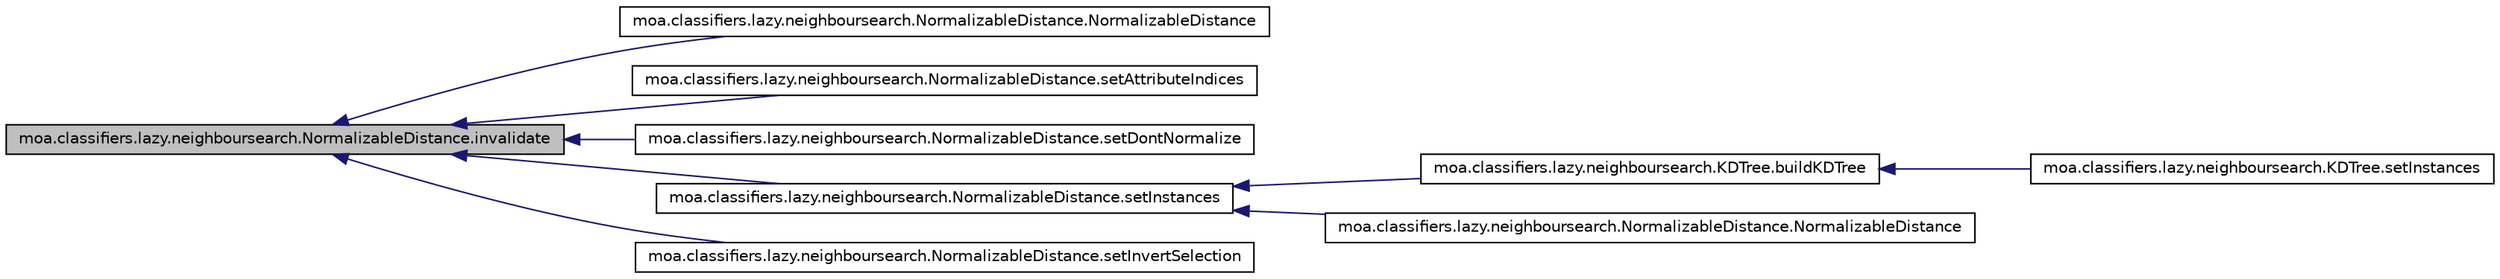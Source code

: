 digraph G
{
  edge [fontname="Helvetica",fontsize="10",labelfontname="Helvetica",labelfontsize="10"];
  node [fontname="Helvetica",fontsize="10",shape=record];
  rankdir=LR;
  Node1 [label="moa.classifiers.lazy.neighboursearch.NormalizableDistance.invalidate",height=0.2,width=0.4,color="black", fillcolor="grey75", style="filled" fontcolor="black"];
  Node1 -> Node2 [dir=back,color="midnightblue",fontsize="10",style="solid",fontname="Helvetica"];
  Node2 [label="moa.classifiers.lazy.neighboursearch.NormalizableDistance.NormalizableDistance",height=0.2,width=0.4,color="black", fillcolor="white", style="filled",URL="$classmoa_1_1classifiers_1_1lazy_1_1neighboursearch_1_1NormalizableDistance.html#aa2251ee7b2fb944cdc3986ed6ea45868",tooltip="Invalidates the distance function, Instances must be still set."];
  Node1 -> Node3 [dir=back,color="midnightblue",fontsize="10",style="solid",fontname="Helvetica"];
  Node3 [label="moa.classifiers.lazy.neighboursearch.NormalizableDistance.setAttributeIndices",height=0.2,width=0.4,color="black", fillcolor="white", style="filled",URL="$classmoa_1_1classifiers_1_1lazy_1_1neighboursearch_1_1NormalizableDistance.html#ab632cfc03ef6710298cf6fe5be3050a2",tooltip="Sets the range of attributes to use in the calculation of the distance."];
  Node1 -> Node4 [dir=back,color="midnightblue",fontsize="10",style="solid",fontname="Helvetica"];
  Node4 [label="moa.classifiers.lazy.neighboursearch.NormalizableDistance.setDontNormalize",height=0.2,width=0.4,color="black", fillcolor="white", style="filled",URL="$classmoa_1_1classifiers_1_1lazy_1_1neighboursearch_1_1NormalizableDistance.html#a0caafbf365c7f4e8a2157ef0008e3116",tooltip="Sets whether if the attribute values are to be normalized in distance calculation..."];
  Node1 -> Node5 [dir=back,color="midnightblue",fontsize="10",style="solid",fontname="Helvetica"];
  Node5 [label="moa.classifiers.lazy.neighboursearch.NormalizableDistance.setInstances",height=0.2,width=0.4,color="black", fillcolor="white", style="filled",URL="$classmoa_1_1classifiers_1_1lazy_1_1neighboursearch_1_1NormalizableDistance.html#a2e2c65fc03cd2331dae1ee3c30cf3153",tooltip="Sets the instances."];
  Node5 -> Node6 [dir=back,color="midnightblue",fontsize="10",style="solid",fontname="Helvetica"];
  Node6 [label="moa.classifiers.lazy.neighboursearch.KDTree.buildKDTree",height=0.2,width=0.4,color="black", fillcolor="white", style="filled",URL="$classmoa_1_1classifiers_1_1lazy_1_1neighboursearch_1_1KDTree.html#add9af014556f5230ca5f038c9f8ca4bb",tooltip="Builds the KDTree on the supplied set of instances/points."];
  Node6 -> Node7 [dir=back,color="midnightblue",fontsize="10",style="solid",fontname="Helvetica"];
  Node7 [label="moa.classifiers.lazy.neighboursearch.KDTree.setInstances",height=0.2,width=0.4,color="black", fillcolor="white", style="filled",URL="$classmoa_1_1classifiers_1_1lazy_1_1neighboursearch_1_1KDTree.html#af220a59e6c7342d42b7e36da82d00af4",tooltip="Builds the KDTree on the given set of instances."];
  Node5 -> Node8 [dir=back,color="midnightblue",fontsize="10",style="solid",fontname="Helvetica"];
  Node8 [label="moa.classifiers.lazy.neighboursearch.NormalizableDistance.NormalizableDistance",height=0.2,width=0.4,color="black", fillcolor="white", style="filled",URL="$classmoa_1_1classifiers_1_1lazy_1_1neighboursearch_1_1NormalizableDistance.html#a3cf847c3217f2f73d80969bfc7319e01",tooltip="Initializes the distance function and automatically initializes the ranges."];
  Node1 -> Node9 [dir=back,color="midnightblue",fontsize="10",style="solid",fontname="Helvetica"];
  Node9 [label="moa.classifiers.lazy.neighboursearch.NormalizableDistance.setInvertSelection",height=0.2,width=0.4,color="black", fillcolor="white", style="filled",URL="$classmoa_1_1classifiers_1_1lazy_1_1neighboursearch_1_1NormalizableDistance.html#a0af1f6c8717c5818866c06643420ade7",tooltip="Sets whether the matching sense of attribute indices is inverted or not."];
}
